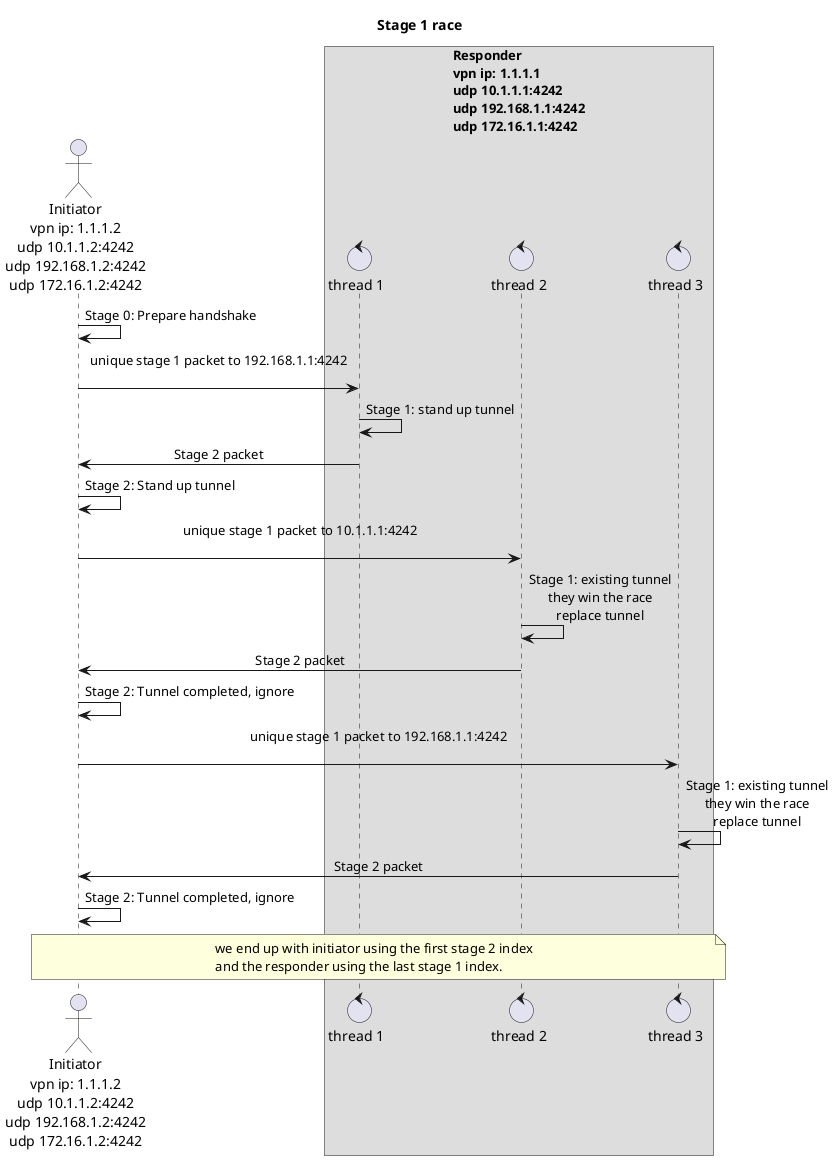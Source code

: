 @startuml
title Stage 1 race

!pragma teoz true
skinparam sequenceMessageAlign center

actor "Initiator\nvpn ip: 1.1.1.2\nudp 10.1.1.2:4242\nudp 192.168.1.2:4242\nudp 172.16.1.2:4242" as i
box "Responder\nvpn ip: 1.1.1.1\nudp 10.1.1.1:4242\nudp 192.168.1.1:4242\nudp 172.16.1.1:4242"
control "thread 1" as r1
control "thread 2" as r2
control "thread 3" as r3
end box

i -> i: Stage 0: Prepare handshake

i -> r1: unique stage 1 packet to 192.168.1.1:4242\n
r1 -> r1: Stage 1: stand up tunnel
r1 -> i: Stage 2 packet
i -> i: Stage 2: Stand up tunnel

i -> r2: unique stage 1 packet to 10.1.1.1:4242\n
r2 -> r2: Stage 1: existing tunnel\nthey win the race\nreplace tunnel
r2 -> i: Stage 2 packet
i -> i: Stage 2: Tunnel completed, ignore

i -> r3: unique stage 1 packet to 192.168.1.1:4242\n
r3 -> r3: Stage 1: existing tunnel\nthey win the race\nreplace tunnel
r3 -> i: Stage 2 packet
i -> i: Stage 2: Tunnel completed, ignore

note across: we end up with initiator using the first stage 2 index\nand the responder using the last stage 1 index.


@enduml

@startuml
title Unclean Shutdown - Race Winner

!pragma teoz true
skinparam sequenceMessageAlign center

actor "Initiator" as i
actor "Responder" as r

note over i: Process restarted\nwithout closing tunnels
i -> i: Stage 0: Prepare handshake
i -> r: stage 1 packet

r -> r: Stage 1: Existing tunnel, race won\nreplace tunnel

r -> i: Stage 2 packet
i -> i: Stage 2: Stand up tunnel
@enduml

//TODO: write a test and implement the code!
@startuml
title Unclean Shutdown - Race Loser

!pragma teoz true
skinparam sequenceMessageAlign center

actor "Initiator" as i
actor "Responder" as r

note over i: Process restarted\nwithout closing tunnels
i -> i: Stage 0: Prepare handshake
i -> r: stage 1 packet

r -> r: Stage 1: Existing tunnel\nif the pb was not good (pre 1.4) throw away

r -> i: Stage 2 packet with existing index
i -> i: existing tunnel\nnot found
i -> r: recv_error to that index
i -> r: recv_error to that index
i -> r: recv_error to that index
r -> r: tear down tunnel
note across: now do a real handshake
@enduml

//TODO: add notes about how recv_error might break (nat change or dynamic listen port)
@startuml
title Unclean Shutdown - Race Loser

!pragma teoz true
skinparam sequenceMessageAlign center

actor "Initiator" as i
actor "Responder" as r

note over i: Process restarted\nwithout closing tunnels
i -> i: Stage 0: Prepare handshake
i -> r: stage 1 packet

r -> r: Stage 1: Existing tunnel\ndon't save state but reply

r -> i: Stage 2 no fuck off

@enduml

@startuml
title Wrong responder wins the race, Initiator wins races with Good
!pragma teoz true

participant "Wrong Responder" as rw
actor Initiator as i
participant "Good Reposponder" as rg

note across: The send order from intiator does not matter
i o-> rw: stage 0
& i o-> rg: stage 0

rw -> rw: Stage1: Stand up tunnel
& rg -> rg: Stage1: Stand up tunnel

rw -> i: Stage 2
i -> i: Wrong responder\nKeep the tunnel and\nre-handshake with Good

rg -> i: Stage 2
i ->x i: Rejected, handshake complete

i->rg: New stage 0
rg -> rg: Stage1: I lost the race\nReplace tunnel
rg -> i: Stage 2
i -> i: Stage 2: Stand up tunnel

note over i: We lucked out that Initiator wins races against Good
@enduml

@startuml
title Wrong responder wins the race, Initiator loses races with Good
!pragma teoz true

participant "Wrong Responder" as rw
actor Initiator as i
participant "Good Reposponder" as rg

note across: The send order from intiator does not matter
i o-> rw: stage 0
& i o-> rg: stage 0

rw -> rw: Stage1: Stand up tunnel
& rg -> rg: Stage1: Stand up tunnel

rw -> i: Stage 2
i -> i: Wrong responder\nKeep the tunnel and\nre-handshake with Good

rg -> i: Stage 2
i ->x i: Rejected, handshake complete

i->rg: New stage 0
rg ->x rg: Stage1: I won the race\nreject and use existing tunnel

i->rg: New stage 0
rg ->x rg: Stage1: I won the race\nreject and use existing tunnel
i->rg: New stage 0
rg ->x rg: Stage1: I won the race\nreject and use existing tunnel

note over i: We lucked out that Initiator wins races against Good
@enduml